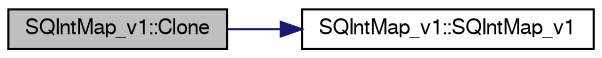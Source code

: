 digraph "SQIntMap_v1::Clone"
{
  bgcolor="transparent";
  edge [fontname="FreeSans",fontsize="10",labelfontname="FreeSans",labelfontsize="10"];
  node [fontname="FreeSans",fontsize="10",shape=record];
  rankdir="LR";
  Node1 [label="SQIntMap_v1::Clone",height=0.2,width=0.4,color="black", fillcolor="grey75", style="filled" fontcolor="black"];
  Node1 -> Node2 [color="midnightblue",fontsize="10",style="solid",fontname="FreeSans"];
  Node2 [label="SQIntMap_v1::SQIntMap_v1",height=0.2,width=0.4,color="black",URL="$d1/d94/classSQIntMap__v1.html#ad3193b30cf50be0822650e848165a98b"];
}
